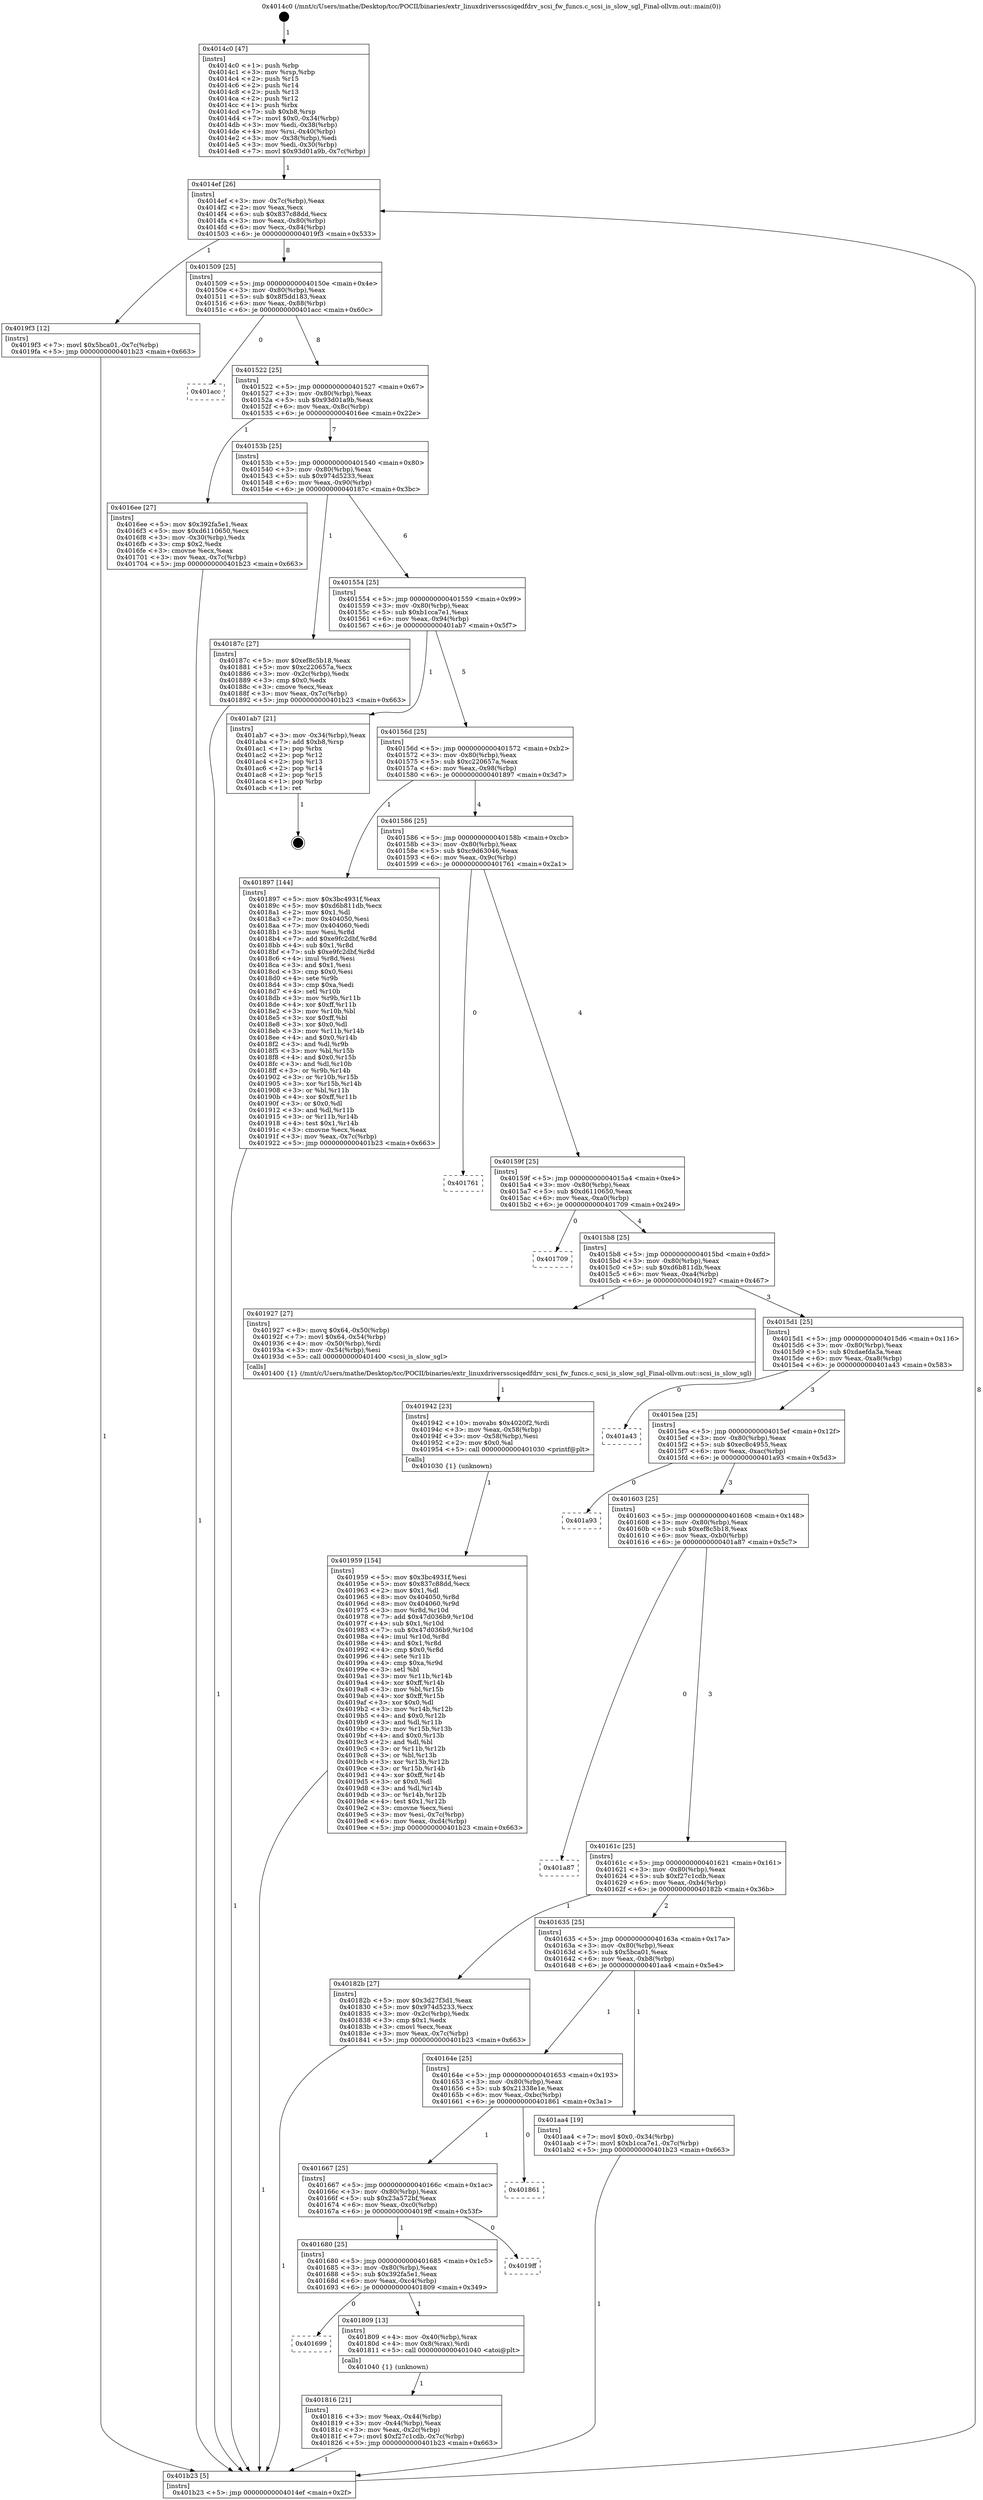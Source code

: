 digraph "0x4014c0" {
  label = "0x4014c0 (/mnt/c/Users/mathe/Desktop/tcc/POCII/binaries/extr_linuxdriversscsiqedfdrv_scsi_fw_funcs.c_scsi_is_slow_sgl_Final-ollvm.out::main(0))"
  labelloc = "t"
  node[shape=record]

  Entry [label="",width=0.3,height=0.3,shape=circle,fillcolor=black,style=filled]
  "0x4014ef" [label="{
     0x4014ef [26]\l
     | [instrs]\l
     &nbsp;&nbsp;0x4014ef \<+3\>: mov -0x7c(%rbp),%eax\l
     &nbsp;&nbsp;0x4014f2 \<+2\>: mov %eax,%ecx\l
     &nbsp;&nbsp;0x4014f4 \<+6\>: sub $0x837c88dd,%ecx\l
     &nbsp;&nbsp;0x4014fa \<+3\>: mov %eax,-0x80(%rbp)\l
     &nbsp;&nbsp;0x4014fd \<+6\>: mov %ecx,-0x84(%rbp)\l
     &nbsp;&nbsp;0x401503 \<+6\>: je 00000000004019f3 \<main+0x533\>\l
  }"]
  "0x4019f3" [label="{
     0x4019f3 [12]\l
     | [instrs]\l
     &nbsp;&nbsp;0x4019f3 \<+7\>: movl $0x5bca01,-0x7c(%rbp)\l
     &nbsp;&nbsp;0x4019fa \<+5\>: jmp 0000000000401b23 \<main+0x663\>\l
  }"]
  "0x401509" [label="{
     0x401509 [25]\l
     | [instrs]\l
     &nbsp;&nbsp;0x401509 \<+5\>: jmp 000000000040150e \<main+0x4e\>\l
     &nbsp;&nbsp;0x40150e \<+3\>: mov -0x80(%rbp),%eax\l
     &nbsp;&nbsp;0x401511 \<+5\>: sub $0x8f5dd183,%eax\l
     &nbsp;&nbsp;0x401516 \<+6\>: mov %eax,-0x88(%rbp)\l
     &nbsp;&nbsp;0x40151c \<+6\>: je 0000000000401acc \<main+0x60c\>\l
  }"]
  Exit [label="",width=0.3,height=0.3,shape=circle,fillcolor=black,style=filled,peripheries=2]
  "0x401acc" [label="{
     0x401acc\l
  }", style=dashed]
  "0x401522" [label="{
     0x401522 [25]\l
     | [instrs]\l
     &nbsp;&nbsp;0x401522 \<+5\>: jmp 0000000000401527 \<main+0x67\>\l
     &nbsp;&nbsp;0x401527 \<+3\>: mov -0x80(%rbp),%eax\l
     &nbsp;&nbsp;0x40152a \<+5\>: sub $0x93d01a9b,%eax\l
     &nbsp;&nbsp;0x40152f \<+6\>: mov %eax,-0x8c(%rbp)\l
     &nbsp;&nbsp;0x401535 \<+6\>: je 00000000004016ee \<main+0x22e\>\l
  }"]
  "0x401959" [label="{
     0x401959 [154]\l
     | [instrs]\l
     &nbsp;&nbsp;0x401959 \<+5\>: mov $0x3bc4931f,%esi\l
     &nbsp;&nbsp;0x40195e \<+5\>: mov $0x837c88dd,%ecx\l
     &nbsp;&nbsp;0x401963 \<+2\>: mov $0x1,%dl\l
     &nbsp;&nbsp;0x401965 \<+8\>: mov 0x404050,%r8d\l
     &nbsp;&nbsp;0x40196d \<+8\>: mov 0x404060,%r9d\l
     &nbsp;&nbsp;0x401975 \<+3\>: mov %r8d,%r10d\l
     &nbsp;&nbsp;0x401978 \<+7\>: add $0x47d036b9,%r10d\l
     &nbsp;&nbsp;0x40197f \<+4\>: sub $0x1,%r10d\l
     &nbsp;&nbsp;0x401983 \<+7\>: sub $0x47d036b9,%r10d\l
     &nbsp;&nbsp;0x40198a \<+4\>: imul %r10d,%r8d\l
     &nbsp;&nbsp;0x40198e \<+4\>: and $0x1,%r8d\l
     &nbsp;&nbsp;0x401992 \<+4\>: cmp $0x0,%r8d\l
     &nbsp;&nbsp;0x401996 \<+4\>: sete %r11b\l
     &nbsp;&nbsp;0x40199a \<+4\>: cmp $0xa,%r9d\l
     &nbsp;&nbsp;0x40199e \<+3\>: setl %bl\l
     &nbsp;&nbsp;0x4019a1 \<+3\>: mov %r11b,%r14b\l
     &nbsp;&nbsp;0x4019a4 \<+4\>: xor $0xff,%r14b\l
     &nbsp;&nbsp;0x4019a8 \<+3\>: mov %bl,%r15b\l
     &nbsp;&nbsp;0x4019ab \<+4\>: xor $0xff,%r15b\l
     &nbsp;&nbsp;0x4019af \<+3\>: xor $0x0,%dl\l
     &nbsp;&nbsp;0x4019b2 \<+3\>: mov %r14b,%r12b\l
     &nbsp;&nbsp;0x4019b5 \<+4\>: and $0x0,%r12b\l
     &nbsp;&nbsp;0x4019b9 \<+3\>: and %dl,%r11b\l
     &nbsp;&nbsp;0x4019bc \<+3\>: mov %r15b,%r13b\l
     &nbsp;&nbsp;0x4019bf \<+4\>: and $0x0,%r13b\l
     &nbsp;&nbsp;0x4019c3 \<+2\>: and %dl,%bl\l
     &nbsp;&nbsp;0x4019c5 \<+3\>: or %r11b,%r12b\l
     &nbsp;&nbsp;0x4019c8 \<+3\>: or %bl,%r13b\l
     &nbsp;&nbsp;0x4019cb \<+3\>: xor %r13b,%r12b\l
     &nbsp;&nbsp;0x4019ce \<+3\>: or %r15b,%r14b\l
     &nbsp;&nbsp;0x4019d1 \<+4\>: xor $0xff,%r14b\l
     &nbsp;&nbsp;0x4019d5 \<+3\>: or $0x0,%dl\l
     &nbsp;&nbsp;0x4019d8 \<+3\>: and %dl,%r14b\l
     &nbsp;&nbsp;0x4019db \<+3\>: or %r14b,%r12b\l
     &nbsp;&nbsp;0x4019de \<+4\>: test $0x1,%r12b\l
     &nbsp;&nbsp;0x4019e2 \<+3\>: cmovne %ecx,%esi\l
     &nbsp;&nbsp;0x4019e5 \<+3\>: mov %esi,-0x7c(%rbp)\l
     &nbsp;&nbsp;0x4019e8 \<+6\>: mov %eax,-0xd4(%rbp)\l
     &nbsp;&nbsp;0x4019ee \<+5\>: jmp 0000000000401b23 \<main+0x663\>\l
  }"]
  "0x4016ee" [label="{
     0x4016ee [27]\l
     | [instrs]\l
     &nbsp;&nbsp;0x4016ee \<+5\>: mov $0x392fa5e1,%eax\l
     &nbsp;&nbsp;0x4016f3 \<+5\>: mov $0xd6110650,%ecx\l
     &nbsp;&nbsp;0x4016f8 \<+3\>: mov -0x30(%rbp),%edx\l
     &nbsp;&nbsp;0x4016fb \<+3\>: cmp $0x2,%edx\l
     &nbsp;&nbsp;0x4016fe \<+3\>: cmovne %ecx,%eax\l
     &nbsp;&nbsp;0x401701 \<+3\>: mov %eax,-0x7c(%rbp)\l
     &nbsp;&nbsp;0x401704 \<+5\>: jmp 0000000000401b23 \<main+0x663\>\l
  }"]
  "0x40153b" [label="{
     0x40153b [25]\l
     | [instrs]\l
     &nbsp;&nbsp;0x40153b \<+5\>: jmp 0000000000401540 \<main+0x80\>\l
     &nbsp;&nbsp;0x401540 \<+3\>: mov -0x80(%rbp),%eax\l
     &nbsp;&nbsp;0x401543 \<+5\>: sub $0x974d5233,%eax\l
     &nbsp;&nbsp;0x401548 \<+6\>: mov %eax,-0x90(%rbp)\l
     &nbsp;&nbsp;0x40154e \<+6\>: je 000000000040187c \<main+0x3bc\>\l
  }"]
  "0x401b23" [label="{
     0x401b23 [5]\l
     | [instrs]\l
     &nbsp;&nbsp;0x401b23 \<+5\>: jmp 00000000004014ef \<main+0x2f\>\l
  }"]
  "0x4014c0" [label="{
     0x4014c0 [47]\l
     | [instrs]\l
     &nbsp;&nbsp;0x4014c0 \<+1\>: push %rbp\l
     &nbsp;&nbsp;0x4014c1 \<+3\>: mov %rsp,%rbp\l
     &nbsp;&nbsp;0x4014c4 \<+2\>: push %r15\l
     &nbsp;&nbsp;0x4014c6 \<+2\>: push %r14\l
     &nbsp;&nbsp;0x4014c8 \<+2\>: push %r13\l
     &nbsp;&nbsp;0x4014ca \<+2\>: push %r12\l
     &nbsp;&nbsp;0x4014cc \<+1\>: push %rbx\l
     &nbsp;&nbsp;0x4014cd \<+7\>: sub $0xb8,%rsp\l
     &nbsp;&nbsp;0x4014d4 \<+7\>: movl $0x0,-0x34(%rbp)\l
     &nbsp;&nbsp;0x4014db \<+3\>: mov %edi,-0x38(%rbp)\l
     &nbsp;&nbsp;0x4014de \<+4\>: mov %rsi,-0x40(%rbp)\l
     &nbsp;&nbsp;0x4014e2 \<+3\>: mov -0x38(%rbp),%edi\l
     &nbsp;&nbsp;0x4014e5 \<+3\>: mov %edi,-0x30(%rbp)\l
     &nbsp;&nbsp;0x4014e8 \<+7\>: movl $0x93d01a9b,-0x7c(%rbp)\l
  }"]
  "0x401942" [label="{
     0x401942 [23]\l
     | [instrs]\l
     &nbsp;&nbsp;0x401942 \<+10\>: movabs $0x4020f2,%rdi\l
     &nbsp;&nbsp;0x40194c \<+3\>: mov %eax,-0x58(%rbp)\l
     &nbsp;&nbsp;0x40194f \<+3\>: mov -0x58(%rbp),%esi\l
     &nbsp;&nbsp;0x401952 \<+2\>: mov $0x0,%al\l
     &nbsp;&nbsp;0x401954 \<+5\>: call 0000000000401030 \<printf@plt\>\l
     | [calls]\l
     &nbsp;&nbsp;0x401030 \{1\} (unknown)\l
  }"]
  "0x40187c" [label="{
     0x40187c [27]\l
     | [instrs]\l
     &nbsp;&nbsp;0x40187c \<+5\>: mov $0xef8c5b18,%eax\l
     &nbsp;&nbsp;0x401881 \<+5\>: mov $0xc220657a,%ecx\l
     &nbsp;&nbsp;0x401886 \<+3\>: mov -0x2c(%rbp),%edx\l
     &nbsp;&nbsp;0x401889 \<+3\>: cmp $0x0,%edx\l
     &nbsp;&nbsp;0x40188c \<+3\>: cmove %ecx,%eax\l
     &nbsp;&nbsp;0x40188f \<+3\>: mov %eax,-0x7c(%rbp)\l
     &nbsp;&nbsp;0x401892 \<+5\>: jmp 0000000000401b23 \<main+0x663\>\l
  }"]
  "0x401554" [label="{
     0x401554 [25]\l
     | [instrs]\l
     &nbsp;&nbsp;0x401554 \<+5\>: jmp 0000000000401559 \<main+0x99\>\l
     &nbsp;&nbsp;0x401559 \<+3\>: mov -0x80(%rbp),%eax\l
     &nbsp;&nbsp;0x40155c \<+5\>: sub $0xb1cca7e1,%eax\l
     &nbsp;&nbsp;0x401561 \<+6\>: mov %eax,-0x94(%rbp)\l
     &nbsp;&nbsp;0x401567 \<+6\>: je 0000000000401ab7 \<main+0x5f7\>\l
  }"]
  "0x401816" [label="{
     0x401816 [21]\l
     | [instrs]\l
     &nbsp;&nbsp;0x401816 \<+3\>: mov %eax,-0x44(%rbp)\l
     &nbsp;&nbsp;0x401819 \<+3\>: mov -0x44(%rbp),%eax\l
     &nbsp;&nbsp;0x40181c \<+3\>: mov %eax,-0x2c(%rbp)\l
     &nbsp;&nbsp;0x40181f \<+7\>: movl $0xf27c1cdb,-0x7c(%rbp)\l
     &nbsp;&nbsp;0x401826 \<+5\>: jmp 0000000000401b23 \<main+0x663\>\l
  }"]
  "0x401ab7" [label="{
     0x401ab7 [21]\l
     | [instrs]\l
     &nbsp;&nbsp;0x401ab7 \<+3\>: mov -0x34(%rbp),%eax\l
     &nbsp;&nbsp;0x401aba \<+7\>: add $0xb8,%rsp\l
     &nbsp;&nbsp;0x401ac1 \<+1\>: pop %rbx\l
     &nbsp;&nbsp;0x401ac2 \<+2\>: pop %r12\l
     &nbsp;&nbsp;0x401ac4 \<+2\>: pop %r13\l
     &nbsp;&nbsp;0x401ac6 \<+2\>: pop %r14\l
     &nbsp;&nbsp;0x401ac8 \<+2\>: pop %r15\l
     &nbsp;&nbsp;0x401aca \<+1\>: pop %rbp\l
     &nbsp;&nbsp;0x401acb \<+1\>: ret\l
  }"]
  "0x40156d" [label="{
     0x40156d [25]\l
     | [instrs]\l
     &nbsp;&nbsp;0x40156d \<+5\>: jmp 0000000000401572 \<main+0xb2\>\l
     &nbsp;&nbsp;0x401572 \<+3\>: mov -0x80(%rbp),%eax\l
     &nbsp;&nbsp;0x401575 \<+5\>: sub $0xc220657a,%eax\l
     &nbsp;&nbsp;0x40157a \<+6\>: mov %eax,-0x98(%rbp)\l
     &nbsp;&nbsp;0x401580 \<+6\>: je 0000000000401897 \<main+0x3d7\>\l
  }"]
  "0x401699" [label="{
     0x401699\l
  }", style=dashed]
  "0x401897" [label="{
     0x401897 [144]\l
     | [instrs]\l
     &nbsp;&nbsp;0x401897 \<+5\>: mov $0x3bc4931f,%eax\l
     &nbsp;&nbsp;0x40189c \<+5\>: mov $0xd6b811db,%ecx\l
     &nbsp;&nbsp;0x4018a1 \<+2\>: mov $0x1,%dl\l
     &nbsp;&nbsp;0x4018a3 \<+7\>: mov 0x404050,%esi\l
     &nbsp;&nbsp;0x4018aa \<+7\>: mov 0x404060,%edi\l
     &nbsp;&nbsp;0x4018b1 \<+3\>: mov %esi,%r8d\l
     &nbsp;&nbsp;0x4018b4 \<+7\>: add $0xe9fc2dbf,%r8d\l
     &nbsp;&nbsp;0x4018bb \<+4\>: sub $0x1,%r8d\l
     &nbsp;&nbsp;0x4018bf \<+7\>: sub $0xe9fc2dbf,%r8d\l
     &nbsp;&nbsp;0x4018c6 \<+4\>: imul %r8d,%esi\l
     &nbsp;&nbsp;0x4018ca \<+3\>: and $0x1,%esi\l
     &nbsp;&nbsp;0x4018cd \<+3\>: cmp $0x0,%esi\l
     &nbsp;&nbsp;0x4018d0 \<+4\>: sete %r9b\l
     &nbsp;&nbsp;0x4018d4 \<+3\>: cmp $0xa,%edi\l
     &nbsp;&nbsp;0x4018d7 \<+4\>: setl %r10b\l
     &nbsp;&nbsp;0x4018db \<+3\>: mov %r9b,%r11b\l
     &nbsp;&nbsp;0x4018de \<+4\>: xor $0xff,%r11b\l
     &nbsp;&nbsp;0x4018e2 \<+3\>: mov %r10b,%bl\l
     &nbsp;&nbsp;0x4018e5 \<+3\>: xor $0xff,%bl\l
     &nbsp;&nbsp;0x4018e8 \<+3\>: xor $0x0,%dl\l
     &nbsp;&nbsp;0x4018eb \<+3\>: mov %r11b,%r14b\l
     &nbsp;&nbsp;0x4018ee \<+4\>: and $0x0,%r14b\l
     &nbsp;&nbsp;0x4018f2 \<+3\>: and %dl,%r9b\l
     &nbsp;&nbsp;0x4018f5 \<+3\>: mov %bl,%r15b\l
     &nbsp;&nbsp;0x4018f8 \<+4\>: and $0x0,%r15b\l
     &nbsp;&nbsp;0x4018fc \<+3\>: and %dl,%r10b\l
     &nbsp;&nbsp;0x4018ff \<+3\>: or %r9b,%r14b\l
     &nbsp;&nbsp;0x401902 \<+3\>: or %r10b,%r15b\l
     &nbsp;&nbsp;0x401905 \<+3\>: xor %r15b,%r14b\l
     &nbsp;&nbsp;0x401908 \<+3\>: or %bl,%r11b\l
     &nbsp;&nbsp;0x40190b \<+4\>: xor $0xff,%r11b\l
     &nbsp;&nbsp;0x40190f \<+3\>: or $0x0,%dl\l
     &nbsp;&nbsp;0x401912 \<+3\>: and %dl,%r11b\l
     &nbsp;&nbsp;0x401915 \<+3\>: or %r11b,%r14b\l
     &nbsp;&nbsp;0x401918 \<+4\>: test $0x1,%r14b\l
     &nbsp;&nbsp;0x40191c \<+3\>: cmovne %ecx,%eax\l
     &nbsp;&nbsp;0x40191f \<+3\>: mov %eax,-0x7c(%rbp)\l
     &nbsp;&nbsp;0x401922 \<+5\>: jmp 0000000000401b23 \<main+0x663\>\l
  }"]
  "0x401586" [label="{
     0x401586 [25]\l
     | [instrs]\l
     &nbsp;&nbsp;0x401586 \<+5\>: jmp 000000000040158b \<main+0xcb\>\l
     &nbsp;&nbsp;0x40158b \<+3\>: mov -0x80(%rbp),%eax\l
     &nbsp;&nbsp;0x40158e \<+5\>: sub $0xc9d63046,%eax\l
     &nbsp;&nbsp;0x401593 \<+6\>: mov %eax,-0x9c(%rbp)\l
     &nbsp;&nbsp;0x401599 \<+6\>: je 0000000000401761 \<main+0x2a1\>\l
  }"]
  "0x401809" [label="{
     0x401809 [13]\l
     | [instrs]\l
     &nbsp;&nbsp;0x401809 \<+4\>: mov -0x40(%rbp),%rax\l
     &nbsp;&nbsp;0x40180d \<+4\>: mov 0x8(%rax),%rdi\l
     &nbsp;&nbsp;0x401811 \<+5\>: call 0000000000401040 \<atoi@plt\>\l
     | [calls]\l
     &nbsp;&nbsp;0x401040 \{1\} (unknown)\l
  }"]
  "0x401761" [label="{
     0x401761\l
  }", style=dashed]
  "0x40159f" [label="{
     0x40159f [25]\l
     | [instrs]\l
     &nbsp;&nbsp;0x40159f \<+5\>: jmp 00000000004015a4 \<main+0xe4\>\l
     &nbsp;&nbsp;0x4015a4 \<+3\>: mov -0x80(%rbp),%eax\l
     &nbsp;&nbsp;0x4015a7 \<+5\>: sub $0xd6110650,%eax\l
     &nbsp;&nbsp;0x4015ac \<+6\>: mov %eax,-0xa0(%rbp)\l
     &nbsp;&nbsp;0x4015b2 \<+6\>: je 0000000000401709 \<main+0x249\>\l
  }"]
  "0x401680" [label="{
     0x401680 [25]\l
     | [instrs]\l
     &nbsp;&nbsp;0x401680 \<+5\>: jmp 0000000000401685 \<main+0x1c5\>\l
     &nbsp;&nbsp;0x401685 \<+3\>: mov -0x80(%rbp),%eax\l
     &nbsp;&nbsp;0x401688 \<+5\>: sub $0x392fa5e1,%eax\l
     &nbsp;&nbsp;0x40168d \<+6\>: mov %eax,-0xc4(%rbp)\l
     &nbsp;&nbsp;0x401693 \<+6\>: je 0000000000401809 \<main+0x349\>\l
  }"]
  "0x401709" [label="{
     0x401709\l
  }", style=dashed]
  "0x4015b8" [label="{
     0x4015b8 [25]\l
     | [instrs]\l
     &nbsp;&nbsp;0x4015b8 \<+5\>: jmp 00000000004015bd \<main+0xfd\>\l
     &nbsp;&nbsp;0x4015bd \<+3\>: mov -0x80(%rbp),%eax\l
     &nbsp;&nbsp;0x4015c0 \<+5\>: sub $0xd6b811db,%eax\l
     &nbsp;&nbsp;0x4015c5 \<+6\>: mov %eax,-0xa4(%rbp)\l
     &nbsp;&nbsp;0x4015cb \<+6\>: je 0000000000401927 \<main+0x467\>\l
  }"]
  "0x4019ff" [label="{
     0x4019ff\l
  }", style=dashed]
  "0x401927" [label="{
     0x401927 [27]\l
     | [instrs]\l
     &nbsp;&nbsp;0x401927 \<+8\>: movq $0x64,-0x50(%rbp)\l
     &nbsp;&nbsp;0x40192f \<+7\>: movl $0x64,-0x54(%rbp)\l
     &nbsp;&nbsp;0x401936 \<+4\>: mov -0x50(%rbp),%rdi\l
     &nbsp;&nbsp;0x40193a \<+3\>: mov -0x54(%rbp),%esi\l
     &nbsp;&nbsp;0x40193d \<+5\>: call 0000000000401400 \<scsi_is_slow_sgl\>\l
     | [calls]\l
     &nbsp;&nbsp;0x401400 \{1\} (/mnt/c/Users/mathe/Desktop/tcc/POCII/binaries/extr_linuxdriversscsiqedfdrv_scsi_fw_funcs.c_scsi_is_slow_sgl_Final-ollvm.out::scsi_is_slow_sgl)\l
  }"]
  "0x4015d1" [label="{
     0x4015d1 [25]\l
     | [instrs]\l
     &nbsp;&nbsp;0x4015d1 \<+5\>: jmp 00000000004015d6 \<main+0x116\>\l
     &nbsp;&nbsp;0x4015d6 \<+3\>: mov -0x80(%rbp),%eax\l
     &nbsp;&nbsp;0x4015d9 \<+5\>: sub $0xdaefda3a,%eax\l
     &nbsp;&nbsp;0x4015de \<+6\>: mov %eax,-0xa8(%rbp)\l
     &nbsp;&nbsp;0x4015e4 \<+6\>: je 0000000000401a43 \<main+0x583\>\l
  }"]
  "0x401667" [label="{
     0x401667 [25]\l
     | [instrs]\l
     &nbsp;&nbsp;0x401667 \<+5\>: jmp 000000000040166c \<main+0x1ac\>\l
     &nbsp;&nbsp;0x40166c \<+3\>: mov -0x80(%rbp),%eax\l
     &nbsp;&nbsp;0x40166f \<+5\>: sub $0x23a572bf,%eax\l
     &nbsp;&nbsp;0x401674 \<+6\>: mov %eax,-0xc0(%rbp)\l
     &nbsp;&nbsp;0x40167a \<+6\>: je 00000000004019ff \<main+0x53f\>\l
  }"]
  "0x401a43" [label="{
     0x401a43\l
  }", style=dashed]
  "0x4015ea" [label="{
     0x4015ea [25]\l
     | [instrs]\l
     &nbsp;&nbsp;0x4015ea \<+5\>: jmp 00000000004015ef \<main+0x12f\>\l
     &nbsp;&nbsp;0x4015ef \<+3\>: mov -0x80(%rbp),%eax\l
     &nbsp;&nbsp;0x4015f2 \<+5\>: sub $0xec8c4955,%eax\l
     &nbsp;&nbsp;0x4015f7 \<+6\>: mov %eax,-0xac(%rbp)\l
     &nbsp;&nbsp;0x4015fd \<+6\>: je 0000000000401a93 \<main+0x5d3\>\l
  }"]
  "0x401861" [label="{
     0x401861\l
  }", style=dashed]
  "0x401a93" [label="{
     0x401a93\l
  }", style=dashed]
  "0x401603" [label="{
     0x401603 [25]\l
     | [instrs]\l
     &nbsp;&nbsp;0x401603 \<+5\>: jmp 0000000000401608 \<main+0x148\>\l
     &nbsp;&nbsp;0x401608 \<+3\>: mov -0x80(%rbp),%eax\l
     &nbsp;&nbsp;0x40160b \<+5\>: sub $0xef8c5b18,%eax\l
     &nbsp;&nbsp;0x401610 \<+6\>: mov %eax,-0xb0(%rbp)\l
     &nbsp;&nbsp;0x401616 \<+6\>: je 0000000000401a87 \<main+0x5c7\>\l
  }"]
  "0x40164e" [label="{
     0x40164e [25]\l
     | [instrs]\l
     &nbsp;&nbsp;0x40164e \<+5\>: jmp 0000000000401653 \<main+0x193\>\l
     &nbsp;&nbsp;0x401653 \<+3\>: mov -0x80(%rbp),%eax\l
     &nbsp;&nbsp;0x401656 \<+5\>: sub $0x21338e1e,%eax\l
     &nbsp;&nbsp;0x40165b \<+6\>: mov %eax,-0xbc(%rbp)\l
     &nbsp;&nbsp;0x401661 \<+6\>: je 0000000000401861 \<main+0x3a1\>\l
  }"]
  "0x401a87" [label="{
     0x401a87\l
  }", style=dashed]
  "0x40161c" [label="{
     0x40161c [25]\l
     | [instrs]\l
     &nbsp;&nbsp;0x40161c \<+5\>: jmp 0000000000401621 \<main+0x161\>\l
     &nbsp;&nbsp;0x401621 \<+3\>: mov -0x80(%rbp),%eax\l
     &nbsp;&nbsp;0x401624 \<+5\>: sub $0xf27c1cdb,%eax\l
     &nbsp;&nbsp;0x401629 \<+6\>: mov %eax,-0xb4(%rbp)\l
     &nbsp;&nbsp;0x40162f \<+6\>: je 000000000040182b \<main+0x36b\>\l
  }"]
  "0x401aa4" [label="{
     0x401aa4 [19]\l
     | [instrs]\l
     &nbsp;&nbsp;0x401aa4 \<+7\>: movl $0x0,-0x34(%rbp)\l
     &nbsp;&nbsp;0x401aab \<+7\>: movl $0xb1cca7e1,-0x7c(%rbp)\l
     &nbsp;&nbsp;0x401ab2 \<+5\>: jmp 0000000000401b23 \<main+0x663\>\l
  }"]
  "0x40182b" [label="{
     0x40182b [27]\l
     | [instrs]\l
     &nbsp;&nbsp;0x40182b \<+5\>: mov $0x3d27f3d1,%eax\l
     &nbsp;&nbsp;0x401830 \<+5\>: mov $0x974d5233,%ecx\l
     &nbsp;&nbsp;0x401835 \<+3\>: mov -0x2c(%rbp),%edx\l
     &nbsp;&nbsp;0x401838 \<+3\>: cmp $0x1,%edx\l
     &nbsp;&nbsp;0x40183b \<+3\>: cmovl %ecx,%eax\l
     &nbsp;&nbsp;0x40183e \<+3\>: mov %eax,-0x7c(%rbp)\l
     &nbsp;&nbsp;0x401841 \<+5\>: jmp 0000000000401b23 \<main+0x663\>\l
  }"]
  "0x401635" [label="{
     0x401635 [25]\l
     | [instrs]\l
     &nbsp;&nbsp;0x401635 \<+5\>: jmp 000000000040163a \<main+0x17a\>\l
     &nbsp;&nbsp;0x40163a \<+3\>: mov -0x80(%rbp),%eax\l
     &nbsp;&nbsp;0x40163d \<+5\>: sub $0x5bca01,%eax\l
     &nbsp;&nbsp;0x401642 \<+6\>: mov %eax,-0xb8(%rbp)\l
     &nbsp;&nbsp;0x401648 \<+6\>: je 0000000000401aa4 \<main+0x5e4\>\l
  }"]
  Entry -> "0x4014c0" [label=" 1"]
  "0x4014ef" -> "0x4019f3" [label=" 1"]
  "0x4014ef" -> "0x401509" [label=" 8"]
  "0x401ab7" -> Exit [label=" 1"]
  "0x401509" -> "0x401acc" [label=" 0"]
  "0x401509" -> "0x401522" [label=" 8"]
  "0x401aa4" -> "0x401b23" [label=" 1"]
  "0x401522" -> "0x4016ee" [label=" 1"]
  "0x401522" -> "0x40153b" [label=" 7"]
  "0x4016ee" -> "0x401b23" [label=" 1"]
  "0x4014c0" -> "0x4014ef" [label=" 1"]
  "0x401b23" -> "0x4014ef" [label=" 8"]
  "0x4019f3" -> "0x401b23" [label=" 1"]
  "0x40153b" -> "0x40187c" [label=" 1"]
  "0x40153b" -> "0x401554" [label=" 6"]
  "0x401959" -> "0x401b23" [label=" 1"]
  "0x401554" -> "0x401ab7" [label=" 1"]
  "0x401554" -> "0x40156d" [label=" 5"]
  "0x401942" -> "0x401959" [label=" 1"]
  "0x40156d" -> "0x401897" [label=" 1"]
  "0x40156d" -> "0x401586" [label=" 4"]
  "0x401927" -> "0x401942" [label=" 1"]
  "0x401586" -> "0x401761" [label=" 0"]
  "0x401586" -> "0x40159f" [label=" 4"]
  "0x401897" -> "0x401b23" [label=" 1"]
  "0x40159f" -> "0x401709" [label=" 0"]
  "0x40159f" -> "0x4015b8" [label=" 4"]
  "0x40182b" -> "0x401b23" [label=" 1"]
  "0x4015b8" -> "0x401927" [label=" 1"]
  "0x4015b8" -> "0x4015d1" [label=" 3"]
  "0x401816" -> "0x401b23" [label=" 1"]
  "0x4015d1" -> "0x401a43" [label=" 0"]
  "0x4015d1" -> "0x4015ea" [label=" 3"]
  "0x401680" -> "0x401699" [label=" 0"]
  "0x4015ea" -> "0x401a93" [label=" 0"]
  "0x4015ea" -> "0x401603" [label=" 3"]
  "0x401680" -> "0x401809" [label=" 1"]
  "0x401603" -> "0x401a87" [label=" 0"]
  "0x401603" -> "0x40161c" [label=" 3"]
  "0x401667" -> "0x401680" [label=" 1"]
  "0x40161c" -> "0x40182b" [label=" 1"]
  "0x40161c" -> "0x401635" [label=" 2"]
  "0x401667" -> "0x4019ff" [label=" 0"]
  "0x401635" -> "0x401aa4" [label=" 1"]
  "0x401635" -> "0x40164e" [label=" 1"]
  "0x40187c" -> "0x401b23" [label=" 1"]
  "0x40164e" -> "0x401861" [label=" 0"]
  "0x40164e" -> "0x401667" [label=" 1"]
  "0x401809" -> "0x401816" [label=" 1"]
}
